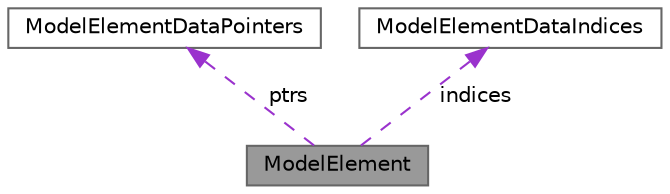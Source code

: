digraph "ModelElement"
{
 // LATEX_PDF_SIZE
  bgcolor="transparent";
  edge [fontname=Helvetica,fontsize=10,labelfontname=Helvetica,labelfontsize=10];
  node [fontname=Helvetica,fontsize=10,shape=box,height=0.2,width=0.4];
  Node1 [label="ModelElement",height=0.2,width=0.4,color="gray40", fillcolor="grey60", style="filled", fontcolor="black",tooltip=" "];
  Node2 -> Node1 [dir="back",color="darkorchid3",style="dashed",label=" ptrs" ];
  Node2 [label="ModelElementDataPointers",height=0.2,width=0.4,color="gray40", fillcolor="white", style="filled",URL="$struct_model_element_data_pointers.html",tooltip=" "];
  Node3 -> Node1 [dir="back",color="darkorchid3",style="dashed",label=" indices" ];
  Node3 [label="ModelElementDataIndices",height=0.2,width=0.4,color="gray40", fillcolor="white", style="filled",URL="$struct_model_element_data_indices.html",tooltip=" "];
}
